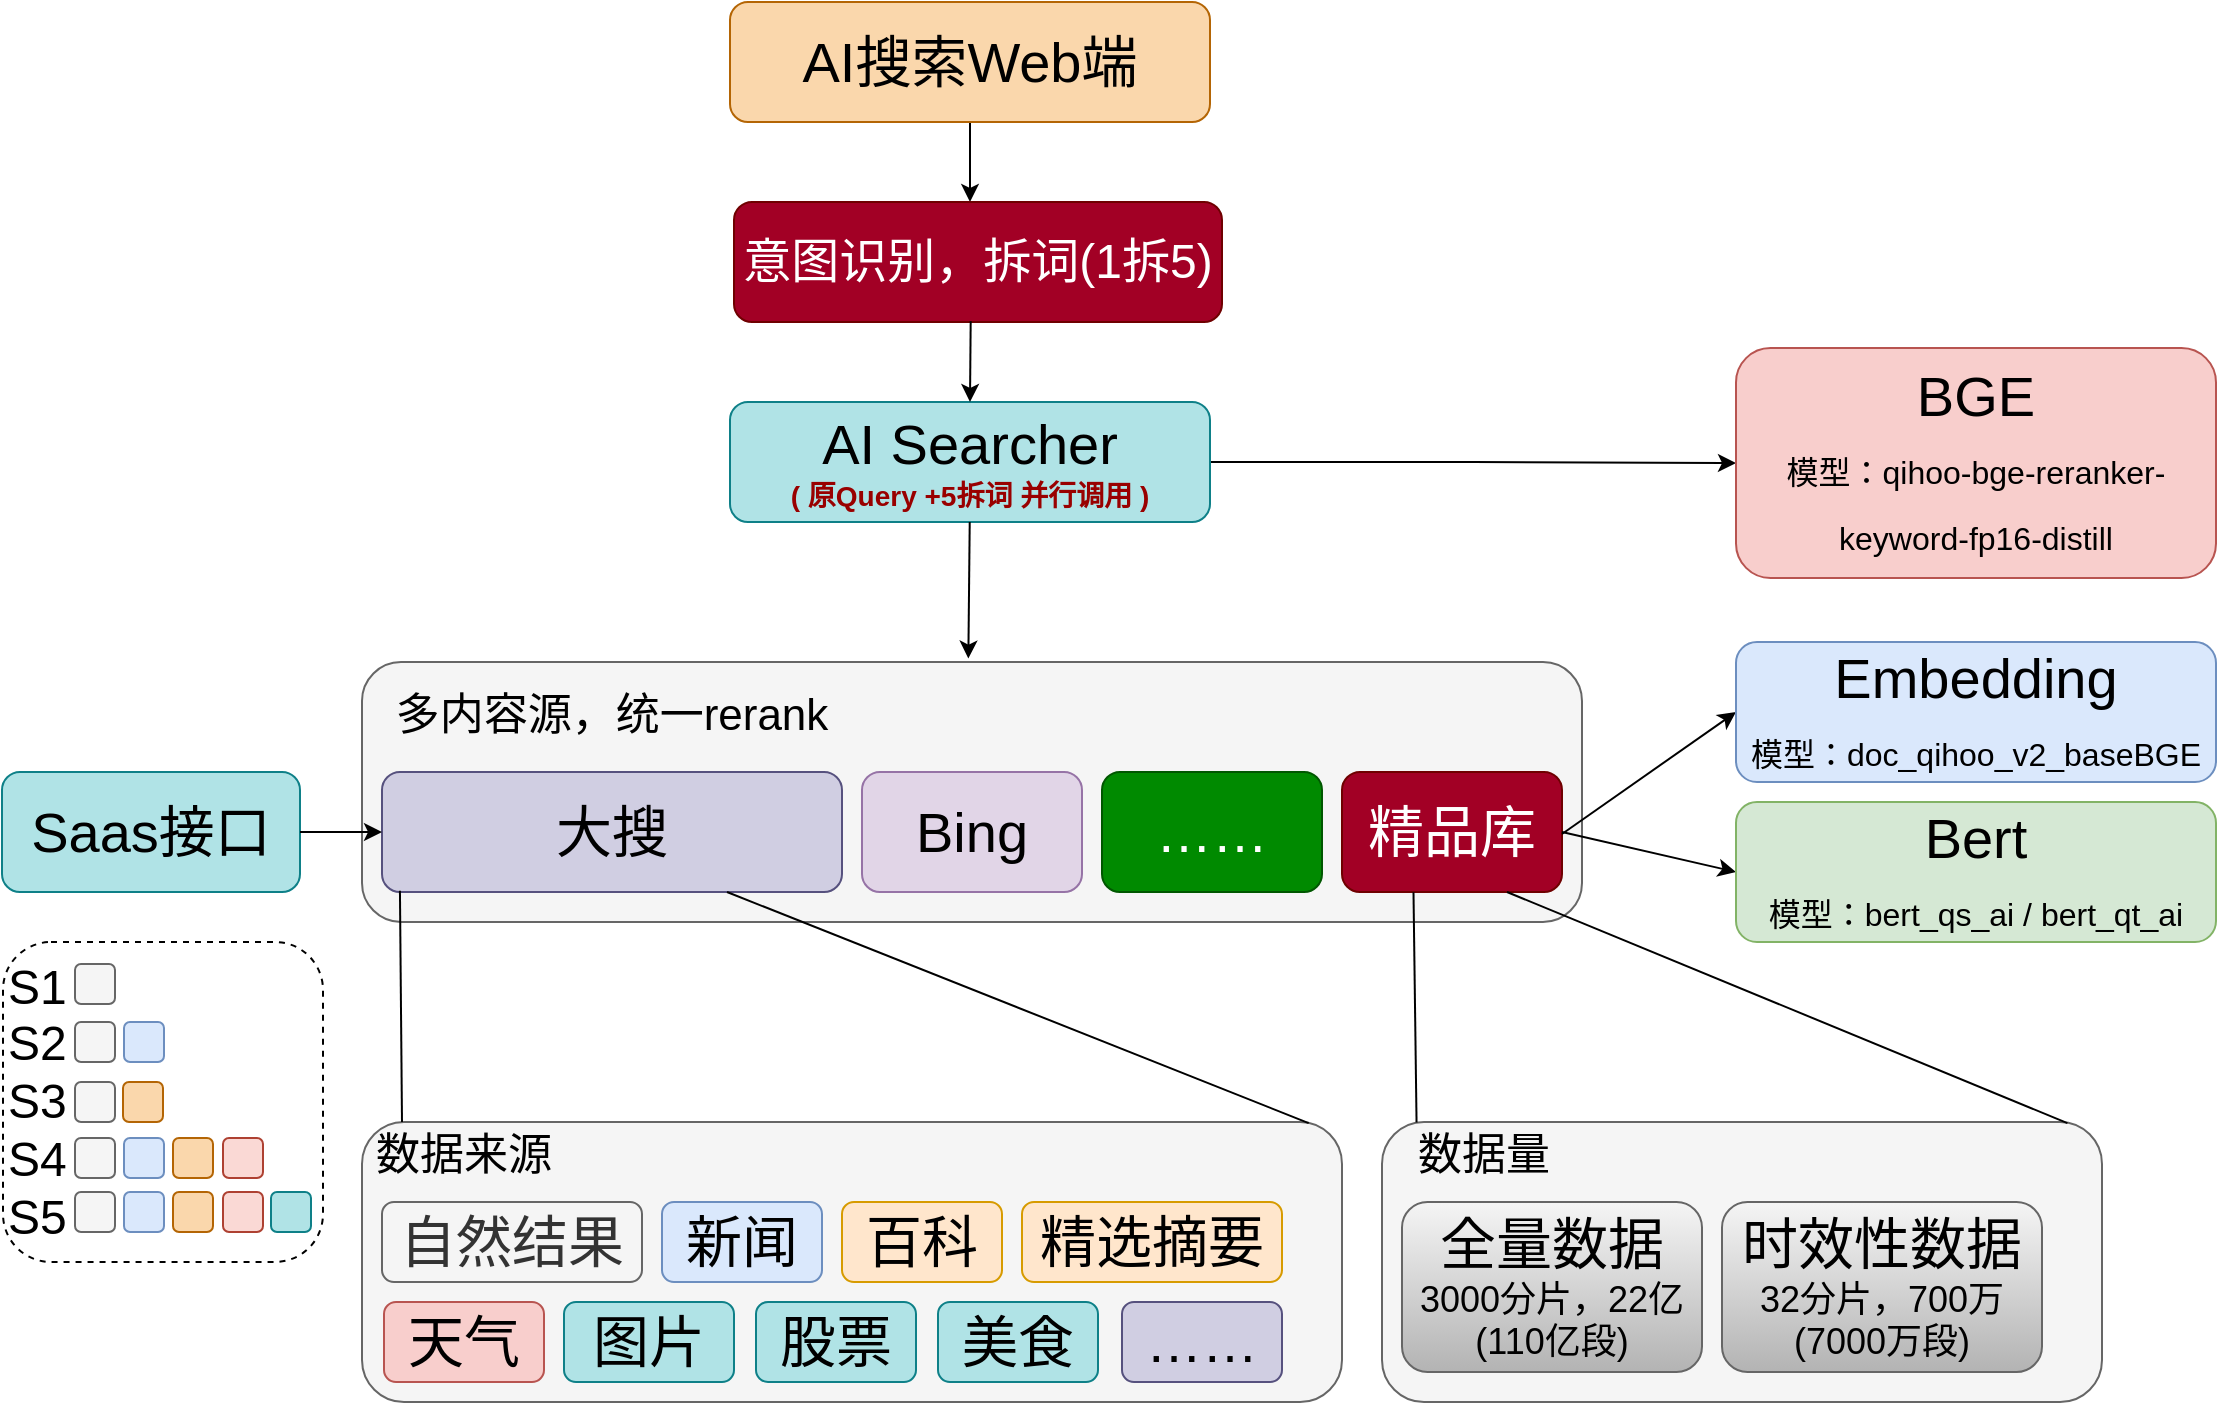 <mxfile version="24.7.16">
  <diagram name="Page-1" id="74b105a0-9070-1c63-61bc-23e55f88626e">
    <mxGraphModel dx="1386" dy="1974" grid="1" gridSize="10" guides="1" tooltips="1" connect="1" arrows="1" fold="1" page="1" pageScale="1.5" pageWidth="1169" pageHeight="826" background="none" math="0" shadow="0">
      <root>
        <mxCell id="0" style=";html=1;" />
        <mxCell id="1" style=";html=1;" parent="0" />
        <mxCell id="FM6sfxU-iBhexmtikb-X-1" value="" style="rounded=1;whiteSpace=wrap;html=1;fillColor=#f5f5f5;fontColor=#333333;strokeColor=#666666;" parent="1" vertex="1">
          <mxGeometry x="230" y="530" width="490" height="140" as="geometry" />
        </mxCell>
        <mxCell id="Oe-iTw4aLNt5PTQuv37J-12" style="edgeStyle=orthogonalEdgeStyle;rounded=0;orthogonalLoop=1;jettySize=auto;html=1;exitX=0.5;exitY=1;exitDx=0;exitDy=0;" parent="1" source="Oe-iTw4aLNt5PTQuv37J-1" edge="1">
          <mxGeometry relative="1" as="geometry">
            <mxPoint x="534" y="70" as="targetPoint" />
          </mxGeometry>
        </mxCell>
        <mxCell id="Oe-iTw4aLNt5PTQuv37J-1" value="&lt;font style=&quot;font-size: 28px;&quot;&gt;AI搜索Web端&lt;/font&gt;" style="rounded=1;whiteSpace=wrap;html=1;fillColor=#fad7ac;strokeColor=#b46504;" parent="1" vertex="1">
          <mxGeometry x="414" y="-30" width="240" height="60" as="geometry" />
        </mxCell>
        <mxCell id="Oe-iTw4aLNt5PTQuv37J-18" style="edgeStyle=orthogonalEdgeStyle;rounded=0;orthogonalLoop=1;jettySize=auto;html=1;exitX=1;exitY=0.5;exitDx=0;exitDy=0;entryX=0;entryY=0.5;entryDx=0;entryDy=0;" parent="1" source="Oe-iTw4aLNt5PTQuv37J-2" target="Oe-iTw4aLNt5PTQuv37J-16" edge="1">
          <mxGeometry relative="1" as="geometry" />
        </mxCell>
        <mxCell id="Oe-iTw4aLNt5PTQuv37J-2" value="&lt;font style=&quot;font-size: 28px;&quot;&gt;AI Searcher&lt;/font&gt;&lt;div&gt;&lt;font color=&quot;#990000&quot; style=&quot;font-size: 14px;&quot;&gt;&lt;b style=&quot;&quot;&gt;( 原Query +5拆词 并行调用 )&lt;/b&gt;&lt;/font&gt;&lt;/div&gt;" style="rounded=1;whiteSpace=wrap;html=1;fillColor=#b0e3e6;strokeColor=#0e8088;" parent="1" vertex="1">
          <mxGeometry x="414" y="170" width="240" height="60" as="geometry" />
        </mxCell>
        <mxCell id="Oe-iTw4aLNt5PTQuv37J-3" value="" style="rounded=1;whiteSpace=wrap;html=1;fillColor=#f5f5f5;fontColor=#333333;strokeColor=#666666;" parent="1" vertex="1">
          <mxGeometry x="230" y="300" width="610" height="130" as="geometry" />
        </mxCell>
        <mxCell id="Oe-iTw4aLNt5PTQuv37J-4" value="&lt;font style=&quot;font-size: 28px;&quot;&gt;大搜&lt;/font&gt;" style="rounded=1;whiteSpace=wrap;html=1;fillColor=#d0cee2;strokeColor=#56517e;" parent="1" vertex="1">
          <mxGeometry x="240" y="355" width="230" height="60" as="geometry" />
        </mxCell>
        <mxCell id="Oe-iTw4aLNt5PTQuv37J-5" value="&lt;font style=&quot;font-size: 28px;&quot;&gt;新闻&lt;/font&gt;" style="rounded=1;whiteSpace=wrap;html=1;fillColor=#dae8fc;strokeColor=#6c8ebf;" parent="1" vertex="1">
          <mxGeometry x="380" y="570" width="80" height="40" as="geometry" />
        </mxCell>
        <mxCell id="Oe-iTw4aLNt5PTQuv37J-6" value="&lt;font style=&quot;font-size: 28px;&quot;&gt;Bing&lt;/font&gt;" style="rounded=1;whiteSpace=wrap;html=1;fillColor=#e1d5e7;strokeColor=#9673a6;" parent="1" vertex="1">
          <mxGeometry x="480" y="355" width="110" height="60" as="geometry" />
        </mxCell>
        <mxCell id="Oe-iTw4aLNt5PTQuv37J-7" value="&lt;span style=&quot;font-size: 28px;&quot;&gt;……&lt;/span&gt;" style="rounded=1;whiteSpace=wrap;html=1;fillColor=#008a00;strokeColor=#005700;fontColor=#ffffff;" parent="1" vertex="1">
          <mxGeometry x="600" y="355" width="110" height="60" as="geometry" />
        </mxCell>
        <mxCell id="Oe-iTw4aLNt5PTQuv37J-8" value="&lt;font style=&quot;font-size: 28px;&quot;&gt;精品库&lt;/font&gt;" style="rounded=1;whiteSpace=wrap;html=1;fillColor=#a20025;strokeColor=#6F0000;fontColor=#ffffff;" parent="1" vertex="1">
          <mxGeometry x="720" y="355" width="110" height="60" as="geometry" />
        </mxCell>
        <mxCell id="Oe-iTw4aLNt5PTQuv37J-10" value="&lt;font style=&quot;font-size: 22px;&quot;&gt;多内容源，统一rerank&lt;/font&gt;" style="text;html=1;align=center;verticalAlign=middle;whiteSpace=wrap;rounded=0;" parent="1" vertex="1">
          <mxGeometry x="235" y="312" width="240" height="30" as="geometry" />
        </mxCell>
        <mxCell id="Oe-iTw4aLNt5PTQuv37J-16" value="&lt;font style=&quot;font-size: 28px;&quot;&gt;BGE&lt;/font&gt;&lt;div&gt;&lt;font style=&quot;font-size: 28px;&quot;&gt;&lt;span style=&quot;font-size: 12pt; font-family: Helvetica, sans-serif;&quot; lang=&quot;EN-US&quot;&gt;模型：qihoo-bge-reranker-keyword-fp16-distill&lt;/span&gt;&lt;br&gt;&lt;/font&gt;&lt;/div&gt;" style="rounded=1;whiteSpace=wrap;html=1;fillColor=#f8cecc;strokeColor=#b85450;" parent="1" vertex="1">
          <mxGeometry x="917" y="143" width="240" height="115" as="geometry" />
        </mxCell>
        <mxCell id="Oe-iTw4aLNt5PTQuv37J-17" value="" style="endArrow=classic;html=1;rounded=0;exitX=1;exitY=0.5;exitDx=0;exitDy=0;entryX=0;entryY=0.5;entryDx=0;entryDy=0;" parent="1" target="Oe-iTw4aLNt5PTQuv37J-19" edge="1">
          <mxGeometry width="50" height="50" relative="1" as="geometry">
            <mxPoint x="830" y="386" as="sourcePoint" />
            <mxPoint x="910" y="386" as="targetPoint" />
          </mxGeometry>
        </mxCell>
        <mxCell id="Oe-iTw4aLNt5PTQuv37J-19" value="&lt;span style=&quot;font-size: 28px;&quot;&gt;Embedding&lt;/span&gt;&lt;div&gt;&lt;span style=&quot;font-size: 12pt; font-family: Helvetica, sans-serif;&quot; lang=&quot;EN-US&quot;&gt;模型：doc_qihoo_v2_baseBGE&lt;/span&gt;&lt;span style=&quot;font-size: 28px;&quot;&gt;&lt;br&gt;&lt;/span&gt;&lt;/div&gt;" style="rounded=1;whiteSpace=wrap;html=1;fillColor=#dae8fc;strokeColor=#6c8ebf;" parent="1" vertex="1">
          <mxGeometry x="917" y="290" width="240" height="70" as="geometry" />
        </mxCell>
        <mxCell id="Oe-iTw4aLNt5PTQuv37J-20" value="" style="endArrow=classic;html=1;rounded=0;exitX=1;exitY=0.5;exitDx=0;exitDy=0;entryX=0;entryY=0.5;entryDx=0;entryDy=0;" parent="1" source="Oe-iTw4aLNt5PTQuv37J-8" target="Oe-iTw4aLNt5PTQuv37J-21" edge="1">
          <mxGeometry width="50" height="50" relative="1" as="geometry">
            <mxPoint x="830" y="511" as="sourcePoint" />
            <mxPoint x="910" y="511" as="targetPoint" />
          </mxGeometry>
        </mxCell>
        <mxCell id="Oe-iTw4aLNt5PTQuv37J-21" value="&lt;span style=&quot;font-size: 28px;&quot;&gt;Bert&lt;/span&gt;&lt;div&gt;&lt;span style=&quot;font-size: 12pt; font-family: Helvetica, sans-serif;&quot; lang=&quot;EN-US&quot;&gt;模型：bert_qs_ai /&amp;nbsp;&lt;/span&gt;&lt;span style=&quot;font-family: Helvetica, sans-serif; font-size: 12pt; background-color: initial;&quot;&gt;bert_qt_ai&lt;/span&gt;&lt;span style=&quot;font-size: 28px;&quot;&gt;&lt;br&gt;&lt;/span&gt;&lt;/div&gt;" style="rounded=1;whiteSpace=wrap;html=1;fillColor=#d5e8d4;strokeColor=#82b366;" parent="1" vertex="1">
          <mxGeometry x="917" y="370" width="240" height="70" as="geometry" />
        </mxCell>
        <mxCell id="Oe-iTw4aLNt5PTQuv37J-22" value="" style="rounded=1;whiteSpace=wrap;html=1;fillColor=#f5f5f5;fontColor=#333333;strokeColor=#666666;" parent="1" vertex="1">
          <mxGeometry x="740" y="530" width="360" height="140" as="geometry" />
        </mxCell>
        <mxCell id="Oe-iTw4aLNt5PTQuv37J-23" value="&lt;font style=&quot;font-size: 28px;&quot;&gt;全量数据&lt;/font&gt;&lt;div style=&quot;font-size: 18px;&quot;&gt;&lt;font style=&quot;font-size: 18px;&quot;&gt;3000分片，22亿(110亿段)&lt;/font&gt;&lt;/div&gt;" style="rounded=1;whiteSpace=wrap;html=1;fillColor=#f5f5f5;strokeColor=#666666;gradientColor=#b3b3b3;" parent="1" vertex="1">
          <mxGeometry x="750" y="570" width="150" height="85" as="geometry" />
        </mxCell>
        <mxCell id="Oe-iTw4aLNt5PTQuv37J-27" value="&lt;font style=&quot;font-size: 28px;&quot;&gt;时效性数据&lt;/font&gt;&lt;div style=&quot;font-size: 18px;&quot;&gt;&lt;font style=&quot;font-size: 18px;&quot;&gt;32分片，700万(7000万段)&lt;/font&gt;&lt;/div&gt;" style="rounded=1;whiteSpace=wrap;html=1;fillColor=#f5f5f5;strokeColor=#666666;gradientColor=#b3b3b3;" parent="1" vertex="1">
          <mxGeometry x="910" y="570" width="160" height="85" as="geometry" />
        </mxCell>
        <mxCell id="Oe-iTw4aLNt5PTQuv37J-29" value="&lt;font style=&quot;font-size: 22px;&quot;&gt;数据量&lt;/font&gt;" style="text;html=1;align=center;verticalAlign=middle;whiteSpace=wrap;rounded=0;" parent="1" vertex="1">
          <mxGeometry x="746" y="532" width="90" height="30" as="geometry" />
        </mxCell>
        <mxCell id="Oe-iTw4aLNt5PTQuv37J-30" value="" style="endArrow=none;html=1;rounded=0;entryX=0.048;entryY=0.002;entryDx=0;entryDy=0;entryPerimeter=0;exitX=0.325;exitY=1.002;exitDx=0;exitDy=0;exitPerimeter=0;" parent="1" source="Oe-iTw4aLNt5PTQuv37J-8" target="Oe-iTw4aLNt5PTQuv37J-22" edge="1">
          <mxGeometry width="50" height="50" relative="1" as="geometry">
            <mxPoint x="755" y="420" as="sourcePoint" />
            <mxPoint x="260" y="490" as="targetPoint" />
          </mxGeometry>
        </mxCell>
        <mxCell id="Oe-iTw4aLNt5PTQuv37J-31" value="" style="endArrow=none;html=1;rounded=0;entryX=0.952;entryY=0.004;entryDx=0;entryDy=0;entryPerimeter=0;exitX=0.75;exitY=1;exitDx=0;exitDy=0;" parent="1" source="Oe-iTw4aLNt5PTQuv37J-8" target="Oe-iTw4aLNt5PTQuv37J-22" edge="1">
          <mxGeometry width="50" height="50" relative="1" as="geometry">
            <mxPoint x="930" y="370" as="sourcePoint" />
            <mxPoint x="980" y="320" as="targetPoint" />
          </mxGeometry>
        </mxCell>
        <mxCell id="FM6sfxU-iBhexmtikb-X-2" value="&lt;font style=&quot;font-size: 22px;&quot;&gt;数据来源&lt;/font&gt;" style="text;html=1;align=center;verticalAlign=middle;whiteSpace=wrap;rounded=0;" parent="1" vertex="1">
          <mxGeometry x="236" y="532" width="90" height="30" as="geometry" />
        </mxCell>
        <mxCell id="FM6sfxU-iBhexmtikb-X-3" value="&lt;font style=&quot;font-size: 28px;&quot;&gt;自然结果&lt;/font&gt;" style="rounded=1;whiteSpace=wrap;html=1;fillColor=#f5f5f5;fontColor=#333333;strokeColor=#666666;" parent="1" vertex="1">
          <mxGeometry x="240" y="570" width="130" height="40" as="geometry" />
        </mxCell>
        <mxCell id="FM6sfxU-iBhexmtikb-X-4" value="&lt;font style=&quot;font-size: 28px;&quot;&gt;百科&lt;/font&gt;" style="rounded=1;whiteSpace=wrap;html=1;fillColor=#ffe6cc;strokeColor=#d79b00;" parent="1" vertex="1">
          <mxGeometry x="470" y="570" width="80" height="40" as="geometry" />
        </mxCell>
        <mxCell id="FM6sfxU-iBhexmtikb-X-6" value="&lt;font style=&quot;font-size: 28px;&quot;&gt;精选摘要&lt;/font&gt;" style="rounded=1;whiteSpace=wrap;html=1;fillColor=#ffe6cc;strokeColor=#d79b00;" parent="1" vertex="1">
          <mxGeometry x="560" y="570" width="130" height="40" as="geometry" />
        </mxCell>
        <mxCell id="FM6sfxU-iBhexmtikb-X-7" value="&lt;font style=&quot;font-size: 28px;&quot;&gt;天气&lt;/font&gt;" style="rounded=1;whiteSpace=wrap;html=1;fillColor=#f8cecc;strokeColor=#b85450;" parent="1" vertex="1">
          <mxGeometry x="241" y="620" width="80" height="40" as="geometry" />
        </mxCell>
        <mxCell id="FM6sfxU-iBhexmtikb-X-9" value="&lt;font style=&quot;font-size: 28px;&quot;&gt;股票&lt;/font&gt;" style="rounded=1;whiteSpace=wrap;html=1;fillColor=#b0e3e6;strokeColor=#0e8088;" parent="1" vertex="1">
          <mxGeometry x="427" y="620" width="80" height="40" as="geometry" />
        </mxCell>
        <mxCell id="FM6sfxU-iBhexmtikb-X-10" value="&lt;font style=&quot;font-size: 28px;&quot;&gt;图片&lt;/font&gt;" style="rounded=1;whiteSpace=wrap;html=1;fillColor=#b0e3e6;strokeColor=#0e8088;" parent="1" vertex="1">
          <mxGeometry x="331" y="620" width="85" height="40" as="geometry" />
        </mxCell>
        <mxCell id="FM6sfxU-iBhexmtikb-X-12" value="&lt;span style=&quot;font-size: 28px;&quot;&gt;美食&lt;/span&gt;" style="rounded=1;whiteSpace=wrap;html=1;fillColor=#b0e3e6;strokeColor=#0e8088;" parent="1" vertex="1">
          <mxGeometry x="518" y="620" width="80" height="40" as="geometry" />
        </mxCell>
        <mxCell id="FM6sfxU-iBhexmtikb-X-15" value="" style="endArrow=none;html=1;rounded=0;entryX=0.039;entryY=0.99;entryDx=0;entryDy=0;entryPerimeter=0;" parent="1" target="Oe-iTw4aLNt5PTQuv37J-4" edge="1">
          <mxGeometry width="50" height="50" relative="1" as="geometry">
            <mxPoint x="250" y="530" as="sourcePoint" />
            <mxPoint x="250" y="420" as="targetPoint" />
          </mxGeometry>
        </mxCell>
        <mxCell id="FM6sfxU-iBhexmtikb-X-17" value="" style="endArrow=none;html=1;rounded=0;entryX=0.75;entryY=1;entryDx=0;entryDy=0;exitX=0.966;exitY=0.004;exitDx=0;exitDy=0;exitPerimeter=0;" parent="1" source="FM6sfxU-iBhexmtikb-X-1" target="Oe-iTw4aLNt5PTQuv37J-4" edge="1">
          <mxGeometry width="50" height="50" relative="1" as="geometry">
            <mxPoint x="700" y="532" as="sourcePoint" />
            <mxPoint x="750" y="482" as="targetPoint" />
          </mxGeometry>
        </mxCell>
        <mxCell id="FM6sfxU-iBhexmtikb-X-18" value="&lt;span style=&quot;font-size: 28px;&quot;&gt;……&lt;/span&gt;" style="rounded=1;whiteSpace=wrap;html=1;fillColor=#d0cee2;strokeColor=#56517e;" parent="1" vertex="1">
          <mxGeometry x="610" y="620" width="80" height="40" as="geometry" />
        </mxCell>
        <mxCell id="FM6sfxU-iBhexmtikb-X-19" value="&lt;font style=&quot;font-size: 28px;&quot;&gt;Saas接口&lt;/font&gt;" style="rounded=1;whiteSpace=wrap;html=1;fillColor=#b0e3e6;strokeColor=#0e8088;" parent="1" vertex="1">
          <mxGeometry x="50" y="355" width="149" height="60" as="geometry" />
        </mxCell>
        <mxCell id="FM6sfxU-iBhexmtikb-X-20" value="" style="endArrow=classic;html=1;rounded=0;entryX=0;entryY=0.5;entryDx=0;entryDy=0;exitX=1;exitY=0.5;exitDx=0;exitDy=0;" parent="1" source="FM6sfxU-iBhexmtikb-X-19" target="Oe-iTw4aLNt5PTQuv37J-4" edge="1">
          <mxGeometry width="50" height="50" relative="1" as="geometry">
            <mxPoint x="420" y="500" as="sourcePoint" />
            <mxPoint x="470" y="450" as="targetPoint" />
          </mxGeometry>
        </mxCell>
        <mxCell id="FM6sfxU-iBhexmtikb-X-21" value="&lt;font style=&quot;font-size: 24px;&quot;&gt;S1&lt;/font&gt;&lt;div&gt;&lt;font style=&quot;font-size: 24px;&quot;&gt;S2&lt;/font&gt;&lt;div&gt;&lt;font style=&quot;font-size: 24px;&quot;&gt;S3&lt;/font&gt;&lt;div&gt;&lt;font style=&quot;font-size: 24px;&quot;&gt;S4&lt;/font&gt;&lt;div&gt;&lt;font style=&quot;font-size: 24px;&quot;&gt;S5&lt;/font&gt;&lt;/div&gt;&lt;/div&gt;&lt;/div&gt;&lt;/div&gt;" style="rounded=1;whiteSpace=wrap;html=1;align=left;dashed=1;" parent="1" vertex="1">
          <mxGeometry x="50.5" y="440" width="160" height="160" as="geometry" />
        </mxCell>
        <mxCell id="FM6sfxU-iBhexmtikb-X-23" value="" style="rounded=1;whiteSpace=wrap;html=1;fillColor=#f5f5f5;fontColor=#333333;strokeColor=#666666;" parent="1" vertex="1">
          <mxGeometry x="86.5" y="451" width="20" height="20" as="geometry" />
        </mxCell>
        <mxCell id="FM6sfxU-iBhexmtikb-X-24" value="" style="rounded=1;whiteSpace=wrap;html=1;fillColor=#f5f5f5;fontColor=#333333;strokeColor=#666666;" parent="1" vertex="1">
          <mxGeometry x="86.5" y="565" width="20" height="20" as="geometry" />
        </mxCell>
        <mxCell id="FM6sfxU-iBhexmtikb-X-25" value="" style="rounded=1;whiteSpace=wrap;html=1;fillColor=#dae8fc;strokeColor=#6c8ebf;" parent="1" vertex="1">
          <mxGeometry x="111" y="565" width="20" height="20" as="geometry" />
        </mxCell>
        <mxCell id="FM6sfxU-iBhexmtikb-X-27" value="" style="rounded=1;whiteSpace=wrap;html=1;fillColor=#fad7ac;strokeColor=#b46504;" parent="1" vertex="1">
          <mxGeometry x="135.5" y="565" width="20" height="20" as="geometry" />
        </mxCell>
        <mxCell id="FM6sfxU-iBhexmtikb-X-28" value="" style="rounded=1;whiteSpace=wrap;html=1;fillColor=#fad9d5;strokeColor=#ae4132;" parent="1" vertex="1">
          <mxGeometry x="160.5" y="565" width="20" height="20" as="geometry" />
        </mxCell>
        <mxCell id="FM6sfxU-iBhexmtikb-X-29" value="" style="rounded=1;whiteSpace=wrap;html=1;fillColor=#b0e3e6;strokeColor=#0e8088;" parent="1" vertex="1">
          <mxGeometry x="184.5" y="565" width="20" height="20" as="geometry" />
        </mxCell>
        <mxCell id="FM6sfxU-iBhexmtikb-X-31" value="" style="rounded=1;whiteSpace=wrap;html=1;fillColor=#f5f5f5;fontColor=#333333;strokeColor=#666666;" parent="1" vertex="1">
          <mxGeometry x="86.5" y="538" width="20" height="20" as="geometry" />
        </mxCell>
        <mxCell id="FM6sfxU-iBhexmtikb-X-32" value="" style="rounded=1;whiteSpace=wrap;html=1;fillColor=#dae8fc;strokeColor=#6c8ebf;" parent="1" vertex="1">
          <mxGeometry x="111" y="538" width="20" height="20" as="geometry" />
        </mxCell>
        <mxCell id="FM6sfxU-iBhexmtikb-X-33" value="" style="rounded=1;whiteSpace=wrap;html=1;fillColor=#fad7ac;strokeColor=#b46504;" parent="1" vertex="1">
          <mxGeometry x="135.5" y="538" width="20" height="20" as="geometry" />
        </mxCell>
        <mxCell id="FM6sfxU-iBhexmtikb-X-34" value="" style="rounded=1;whiteSpace=wrap;html=1;fillColor=#fad9d5;strokeColor=#ae4132;" parent="1" vertex="1">
          <mxGeometry x="160.5" y="538" width="20" height="20" as="geometry" />
        </mxCell>
        <mxCell id="FM6sfxU-iBhexmtikb-X-36" value="" style="rounded=1;whiteSpace=wrap;html=1;fillColor=#f5f5f5;fontColor=#333333;strokeColor=#666666;" parent="1" vertex="1">
          <mxGeometry x="86.5" y="510" width="20" height="20" as="geometry" />
        </mxCell>
        <mxCell id="FM6sfxU-iBhexmtikb-X-38" value="" style="rounded=1;whiteSpace=wrap;html=1;fillColor=#fad7ac;strokeColor=#b46504;" parent="1" vertex="1">
          <mxGeometry x="110.5" y="510" width="20" height="20" as="geometry" />
        </mxCell>
        <mxCell id="FM6sfxU-iBhexmtikb-X-41" value="" style="rounded=1;whiteSpace=wrap;html=1;fillColor=#f5f5f5;fontColor=#333333;strokeColor=#666666;" parent="1" vertex="1">
          <mxGeometry x="86.5" y="480" width="20" height="20" as="geometry" />
        </mxCell>
        <mxCell id="FM6sfxU-iBhexmtikb-X-42" value="" style="rounded=1;whiteSpace=wrap;html=1;fillColor=#dae8fc;strokeColor=#6c8ebf;" parent="1" vertex="1">
          <mxGeometry x="111" y="480" width="20" height="20" as="geometry" />
        </mxCell>
        <mxCell id="FM6sfxU-iBhexmtikb-X-46" value="&lt;font style=&quot;font-size: 24px;&quot;&gt;意图识别，拆词(1拆5)&lt;/font&gt;" style="rounded=1;whiteSpace=wrap;html=1;fillColor=#a20025;strokeColor=#6F0000;fontColor=#ffffff;" parent="1" vertex="1">
          <mxGeometry x="416" y="70" width="244" height="60" as="geometry" />
        </mxCell>
        <mxCell id="FM6sfxU-iBhexmtikb-X-47" value="" style="endArrow=classic;html=1;rounded=0;entryX=0.5;entryY=0;entryDx=0;entryDy=0;exitX=0.485;exitY=0.994;exitDx=0;exitDy=0;exitPerimeter=0;" parent="1" source="FM6sfxU-iBhexmtikb-X-46" target="Oe-iTw4aLNt5PTQuv37J-2" edge="1">
          <mxGeometry width="50" height="50" relative="1" as="geometry">
            <mxPoint x="540" y="130" as="sourcePoint" />
            <mxPoint x="440" y="300" as="targetPoint" />
          </mxGeometry>
        </mxCell>
        <mxCell id="FM6sfxU-iBhexmtikb-X-48" value="" style="endArrow=classic;html=1;rounded=0;entryX=0.497;entryY=-0.013;entryDx=0;entryDy=0;exitX=0.485;exitY=0.994;exitDx=0;exitDy=0;exitPerimeter=0;entryPerimeter=0;" parent="1" target="Oe-iTw4aLNt5PTQuv37J-3" edge="1">
          <mxGeometry width="50" height="50" relative="1" as="geometry">
            <mxPoint x="533.86" y="230" as="sourcePoint" />
            <mxPoint x="533.86" y="270" as="targetPoint" />
          </mxGeometry>
        </mxCell>
      </root>
    </mxGraphModel>
  </diagram>
</mxfile>
